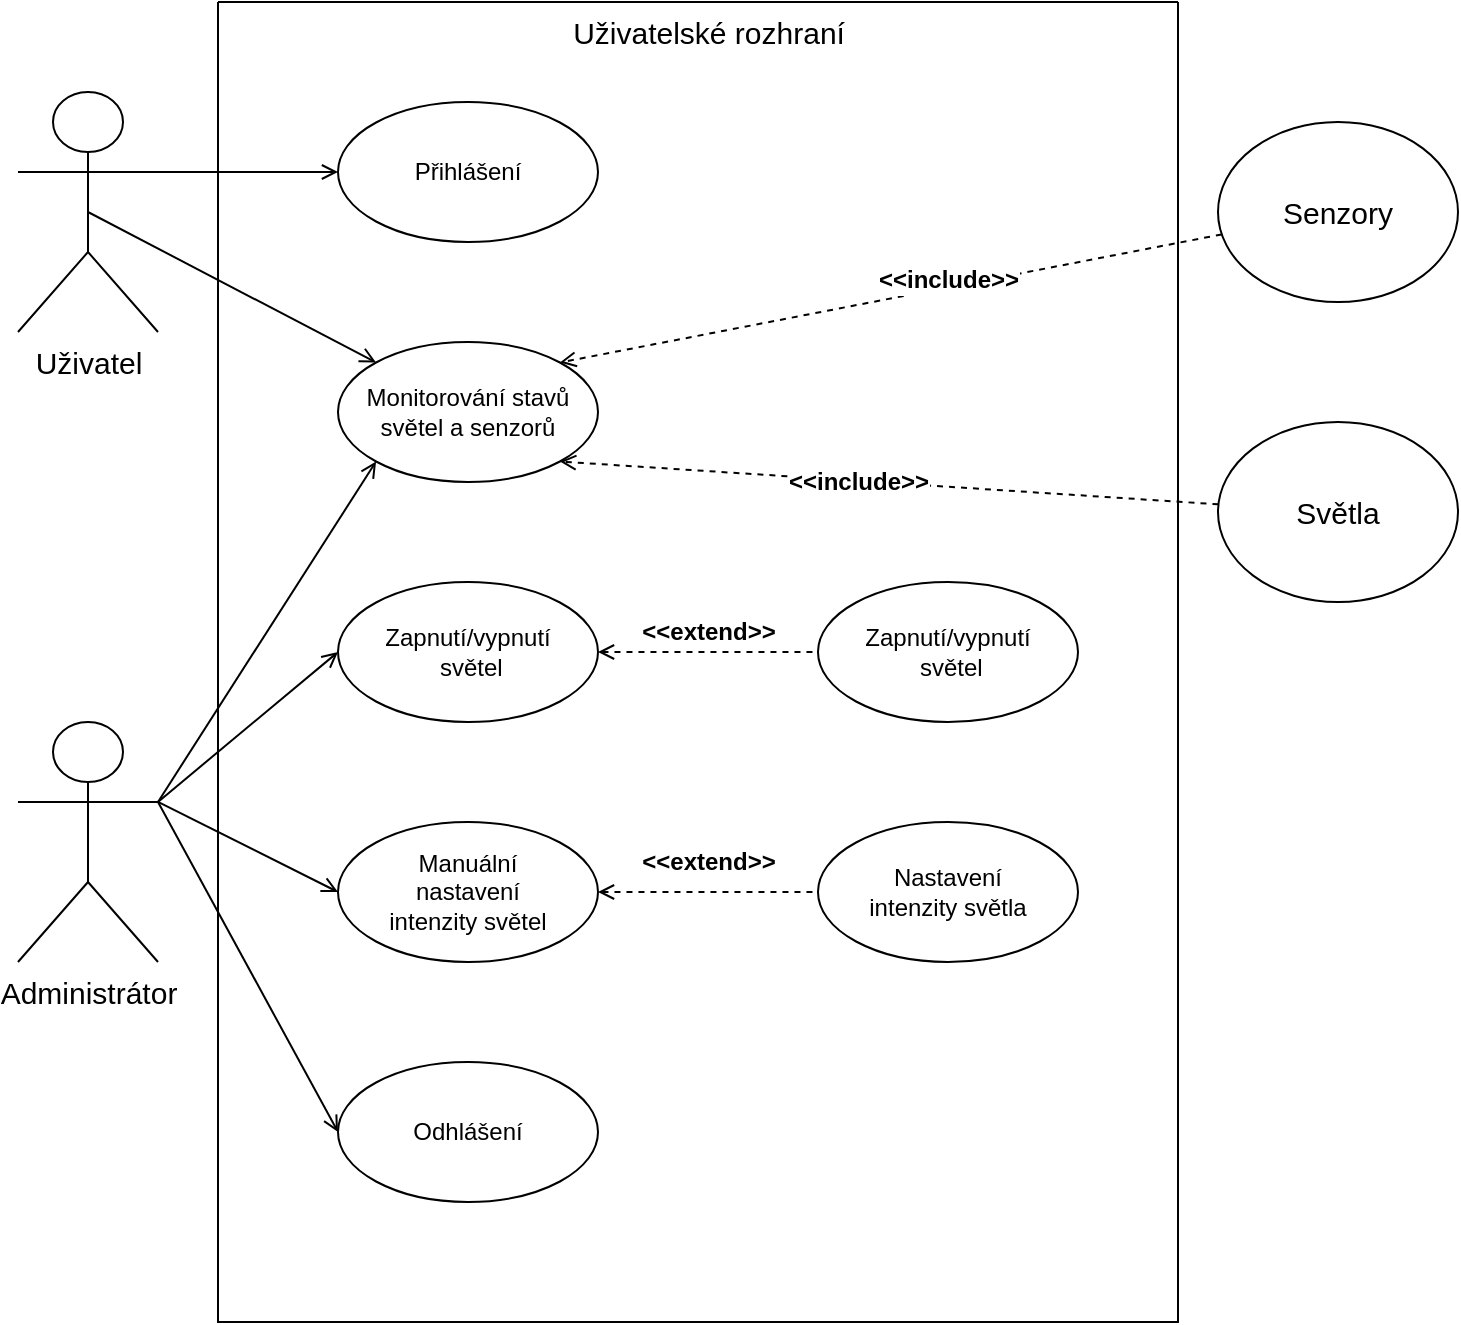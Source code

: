 <mxfile version="20.3.0" type="device"><diagram id="XzbotKNSha5EP0_8QjB2" name="Stránka-1"><mxGraphModel dx="1422" dy="865" grid="1" gridSize="10" guides="1" tooltips="1" connect="1" arrows="1" fold="1" page="1" pageScale="1" pageWidth="827" pageHeight="1169" math="0" shadow="0"><root><mxCell id="0"/><mxCell id="1" parent="0"/><mxCell id="EPRU8wKLbVgE-sVykFzS-1" value="Přihlášení" style="ellipse;whiteSpace=wrap;html=1;" parent="1" vertex="1"><mxGeometry x="190" y="140" width="130" height="70" as="geometry"/></mxCell><mxCell id="EPRU8wKLbVgE-sVykFzS-2" value="Monitorování stavů světel a senzorů" style="ellipse;whiteSpace=wrap;html=1;" parent="1" vertex="1"><mxGeometry x="190" y="260" width="130" height="70" as="geometry"/></mxCell><mxCell id="Ue42Nm_BRBPu8SoG_S7V-5" value="" style="edgeStyle=orthogonalEdgeStyle;rounded=0;orthogonalLoop=1;jettySize=auto;html=1;dashed=1;startArrow=open;startFill=0;endArrow=none;endFill=0;" edge="1" parent="1" source="Ue42Nm_BRBPu8SoG_S7V-1" target="Ue42Nm_BRBPu8SoG_S7V-4"><mxGeometry relative="1" as="geometry"/></mxCell><mxCell id="Ue42Nm_BRBPu8SoG_S7V-1" value="Zapnutí/vypnutí&lt;br&gt;&amp;nbsp;světel" style="ellipse;whiteSpace=wrap;html=1;" vertex="1" parent="1"><mxGeometry x="190" y="380" width="130" height="70" as="geometry"/></mxCell><mxCell id="Ue42Nm_BRBPu8SoG_S7V-8" value="" style="edgeStyle=orthogonalEdgeStyle;rounded=0;orthogonalLoop=1;jettySize=auto;html=1;dashed=1;startArrow=open;startFill=0;endArrow=none;endFill=0;" edge="1" parent="1" source="Ue42Nm_BRBPu8SoG_S7V-2" target="Ue42Nm_BRBPu8SoG_S7V-7"><mxGeometry relative="1" as="geometry"/></mxCell><mxCell id="Ue42Nm_BRBPu8SoG_S7V-9" value="&amp;lt;&amp;lt;extend&amp;gt;&amp;gt;" style="edgeLabel;html=1;align=center;verticalAlign=middle;resizable=0;points=[];fontStyle=1;fontSize=12;labelBackgroundColor=none;" vertex="1" connectable="0" parent="Ue42Nm_BRBPu8SoG_S7V-8"><mxGeometry x="-0.236" y="1" relative="1" as="geometry"><mxPoint x="13" y="-14" as="offset"/></mxGeometry></mxCell><mxCell id="Ue42Nm_BRBPu8SoG_S7V-2" value="Manuální &lt;br&gt;nastavení &lt;br&gt;intenzity světel" style="ellipse;whiteSpace=wrap;html=1;" vertex="1" parent="1"><mxGeometry x="190" y="500" width="130" height="70" as="geometry"/></mxCell><mxCell id="Ue42Nm_BRBPu8SoG_S7V-3" value="Odhlášení" style="ellipse;whiteSpace=wrap;html=1;" vertex="1" parent="1"><mxGeometry x="190" y="620" width="130" height="70" as="geometry"/></mxCell><mxCell id="Ue42Nm_BRBPu8SoG_S7V-4" value="Zapnutí/vypnutí&lt;br&gt;&amp;nbsp;světel" style="ellipse;whiteSpace=wrap;html=1;" vertex="1" parent="1"><mxGeometry x="430" y="380" width="130" height="70" as="geometry"/></mxCell><mxCell id="Ue42Nm_BRBPu8SoG_S7V-6" value="&amp;lt;&amp;lt;extend&amp;gt;&amp;gt;" style="text;html=1;align=center;verticalAlign=middle;resizable=0;points=[];autosize=1;strokeColor=none;fillColor=none;fontStyle=1" vertex="1" parent="1"><mxGeometry x="330" y="390" width="90" height="30" as="geometry"/></mxCell><mxCell id="Ue42Nm_BRBPu8SoG_S7V-7" value="Nastavení &lt;br&gt;intenzity světla" style="ellipse;whiteSpace=wrap;html=1;" vertex="1" parent="1"><mxGeometry x="430" y="500" width="130" height="70" as="geometry"/></mxCell><mxCell id="Ue42Nm_BRBPu8SoG_S7V-14" style="edgeStyle=none;rounded=0;orthogonalLoop=1;jettySize=auto;html=1;entryX=1;entryY=0;entryDx=0;entryDy=0;dashed=1;fontSize=12;startArrow=none;startFill=0;endArrow=open;endFill=0;" edge="1" parent="1" source="Ue42Nm_BRBPu8SoG_S7V-10" target="EPRU8wKLbVgE-sVykFzS-2"><mxGeometry relative="1" as="geometry"/></mxCell><mxCell id="Ue42Nm_BRBPu8SoG_S7V-15" value="&amp;lt;&amp;lt;include&amp;gt;&amp;gt;" style="edgeLabel;html=1;align=center;verticalAlign=middle;resizable=0;points=[];fontSize=12;labelBackgroundColor=default;fontStyle=1" vertex="1" connectable="0" parent="Ue42Nm_BRBPu8SoG_S7V-14"><mxGeometry x="-0.194" y="-3" relative="1" as="geometry"><mxPoint x="-3" as="offset"/></mxGeometry></mxCell><mxCell id="Ue42Nm_BRBPu8SoG_S7V-10" value="&lt;font style=&quot;font-size: 15px;&quot;&gt;Senzory&lt;/font&gt;" style="ellipse;whiteSpace=wrap;html=1;" vertex="1" parent="1"><mxGeometry x="630" y="150" width="120" height="90" as="geometry"/></mxCell><mxCell id="Ue42Nm_BRBPu8SoG_S7V-12" style="rounded=0;orthogonalLoop=1;jettySize=auto;html=1;entryX=1;entryY=1;entryDx=0;entryDy=0;dashed=1;fontSize=15;startArrow=none;startFill=0;endArrow=open;endFill=0;" edge="1" parent="1" source="Ue42Nm_BRBPu8SoG_S7V-11" target="EPRU8wKLbVgE-sVykFzS-2"><mxGeometry relative="1" as="geometry"/></mxCell><mxCell id="Ue42Nm_BRBPu8SoG_S7V-13" value="&lt;font style=&quot;font-size: 12px;&quot;&gt;&lt;b&gt;&amp;lt;&amp;lt;include&amp;gt;&amp;gt;&lt;/b&gt;&lt;/font&gt;" style="edgeLabel;html=1;align=center;verticalAlign=middle;resizable=0;points=[];fontSize=15;" vertex="1" connectable="0" parent="Ue42Nm_BRBPu8SoG_S7V-12"><mxGeometry x="0.277" relative="1" as="geometry"><mxPoint x="30" as="offset"/></mxGeometry></mxCell><mxCell id="Ue42Nm_BRBPu8SoG_S7V-11" value="&lt;font style=&quot;font-size: 15px;&quot;&gt;Světla&lt;/font&gt;" style="ellipse;whiteSpace=wrap;html=1;" vertex="1" parent="1"><mxGeometry x="630" y="300" width="120" height="90" as="geometry"/></mxCell><mxCell id="Ue42Nm_BRBPu8SoG_S7V-18" style="edgeStyle=none;rounded=0;orthogonalLoop=1;jettySize=auto;html=1;exitX=1;exitY=0.333;exitDx=0;exitDy=0;exitPerimeter=0;entryX=0;entryY=0.5;entryDx=0;entryDy=0;fontSize=15;startArrow=none;startFill=0;endArrow=open;endFill=0;" edge="1" parent="1" source="Ue42Nm_BRBPu8SoG_S7V-16" target="EPRU8wKLbVgE-sVykFzS-1"><mxGeometry relative="1" as="geometry"/></mxCell><mxCell id="Ue42Nm_BRBPu8SoG_S7V-19" style="edgeStyle=none;rounded=0;orthogonalLoop=1;jettySize=auto;html=1;exitX=0.5;exitY=0.5;exitDx=0;exitDy=0;exitPerimeter=0;entryX=0;entryY=0;entryDx=0;entryDy=0;fontSize=15;startArrow=none;startFill=0;endArrow=open;endFill=0;" edge="1" parent="1" source="Ue42Nm_BRBPu8SoG_S7V-16" target="EPRU8wKLbVgE-sVykFzS-2"><mxGeometry relative="1" as="geometry"/></mxCell><mxCell id="Ue42Nm_BRBPu8SoG_S7V-16" value="&lt;font style=&quot;font-size: 15px;&quot;&gt;Uživatel&lt;/font&gt;" style="shape=umlActor;verticalLabelPosition=bottom;verticalAlign=top;html=1;outlineConnect=0;labelBackgroundColor=default;fontSize=12;" vertex="1" parent="1"><mxGeometry x="30" y="135" width="70" height="120" as="geometry"/></mxCell><mxCell id="Ue42Nm_BRBPu8SoG_S7V-20" style="edgeStyle=none;rounded=0;orthogonalLoop=1;jettySize=auto;html=1;exitX=1;exitY=0.333;exitDx=0;exitDy=0;exitPerimeter=0;entryX=0;entryY=1;entryDx=0;entryDy=0;fontSize=15;startArrow=none;startFill=0;endArrow=open;endFill=0;" edge="1" parent="1" source="Ue42Nm_BRBPu8SoG_S7V-17" target="EPRU8wKLbVgE-sVykFzS-2"><mxGeometry relative="1" as="geometry"/></mxCell><mxCell id="Ue42Nm_BRBPu8SoG_S7V-21" style="edgeStyle=none;rounded=0;orthogonalLoop=1;jettySize=auto;html=1;exitX=1;exitY=0.333;exitDx=0;exitDy=0;exitPerimeter=0;entryX=0;entryY=0.5;entryDx=0;entryDy=0;fontSize=15;startArrow=none;startFill=0;endArrow=open;endFill=0;" edge="1" parent="1" source="Ue42Nm_BRBPu8SoG_S7V-17" target="Ue42Nm_BRBPu8SoG_S7V-1"><mxGeometry relative="1" as="geometry"/></mxCell><mxCell id="Ue42Nm_BRBPu8SoG_S7V-22" style="edgeStyle=none;rounded=0;orthogonalLoop=1;jettySize=auto;html=1;exitX=1;exitY=0.333;exitDx=0;exitDy=0;exitPerimeter=0;entryX=0;entryY=0.5;entryDx=0;entryDy=0;fontSize=15;startArrow=none;startFill=0;endArrow=open;endFill=0;" edge="1" parent="1" source="Ue42Nm_BRBPu8SoG_S7V-17" target="Ue42Nm_BRBPu8SoG_S7V-2"><mxGeometry relative="1" as="geometry"/></mxCell><mxCell id="Ue42Nm_BRBPu8SoG_S7V-23" style="edgeStyle=none;rounded=0;orthogonalLoop=1;jettySize=auto;html=1;exitX=1;exitY=0.333;exitDx=0;exitDy=0;exitPerimeter=0;entryX=0;entryY=0.5;entryDx=0;entryDy=0;fontSize=15;startArrow=none;startFill=0;endArrow=open;endFill=0;" edge="1" parent="1" source="Ue42Nm_BRBPu8SoG_S7V-17" target="Ue42Nm_BRBPu8SoG_S7V-3"><mxGeometry relative="1" as="geometry"/></mxCell><mxCell id="Ue42Nm_BRBPu8SoG_S7V-17" value="&lt;font style=&quot;font-size: 15px;&quot;&gt;Administrátor&lt;/font&gt;" style="shape=umlActor;verticalLabelPosition=bottom;verticalAlign=top;html=1;outlineConnect=0;labelBackgroundColor=default;fontSize=12;" vertex="1" parent="1"><mxGeometry x="30" y="450" width="70" height="120" as="geometry"/></mxCell><mxCell id="Ue42Nm_BRBPu8SoG_S7V-24" value="" style="swimlane;startSize=0;labelBackgroundColor=default;fontSize=15;" vertex="1" parent="1"><mxGeometry x="130" y="90" width="480" height="660" as="geometry"/></mxCell><mxCell id="Ue42Nm_BRBPu8SoG_S7V-25" value="Uživatelské rozhraní" style="text;html=1;align=center;verticalAlign=middle;resizable=0;points=[];autosize=1;strokeColor=none;fillColor=none;fontSize=15;" vertex="1" parent="Ue42Nm_BRBPu8SoG_S7V-24"><mxGeometry x="165" width="160" height="30" as="geometry"/></mxCell></root></mxGraphModel></diagram></mxfile>